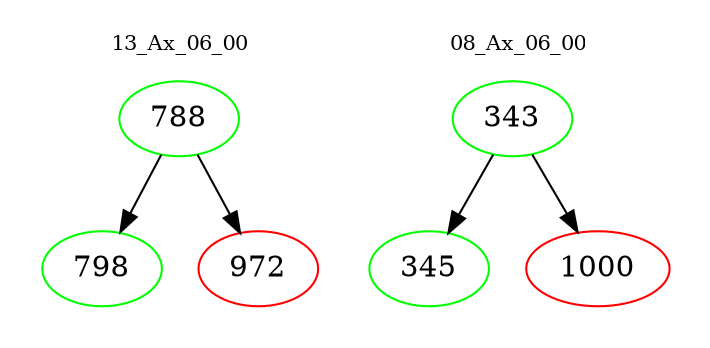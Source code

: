 digraph{
subgraph cluster_0 {
color = white
label = "13_Ax_06_00";
fontsize=10;
T0_788 [label="788", color="green"]
T0_788 -> T0_798 [color="black"]
T0_798 [label="798", color="green"]
T0_788 -> T0_972 [color="black"]
T0_972 [label="972", color="red"]
}
subgraph cluster_1 {
color = white
label = "08_Ax_06_00";
fontsize=10;
T1_343 [label="343", color="green"]
T1_343 -> T1_345 [color="black"]
T1_345 [label="345", color="green"]
T1_343 -> T1_1000 [color="black"]
T1_1000 [label="1000", color="red"]
}
}
